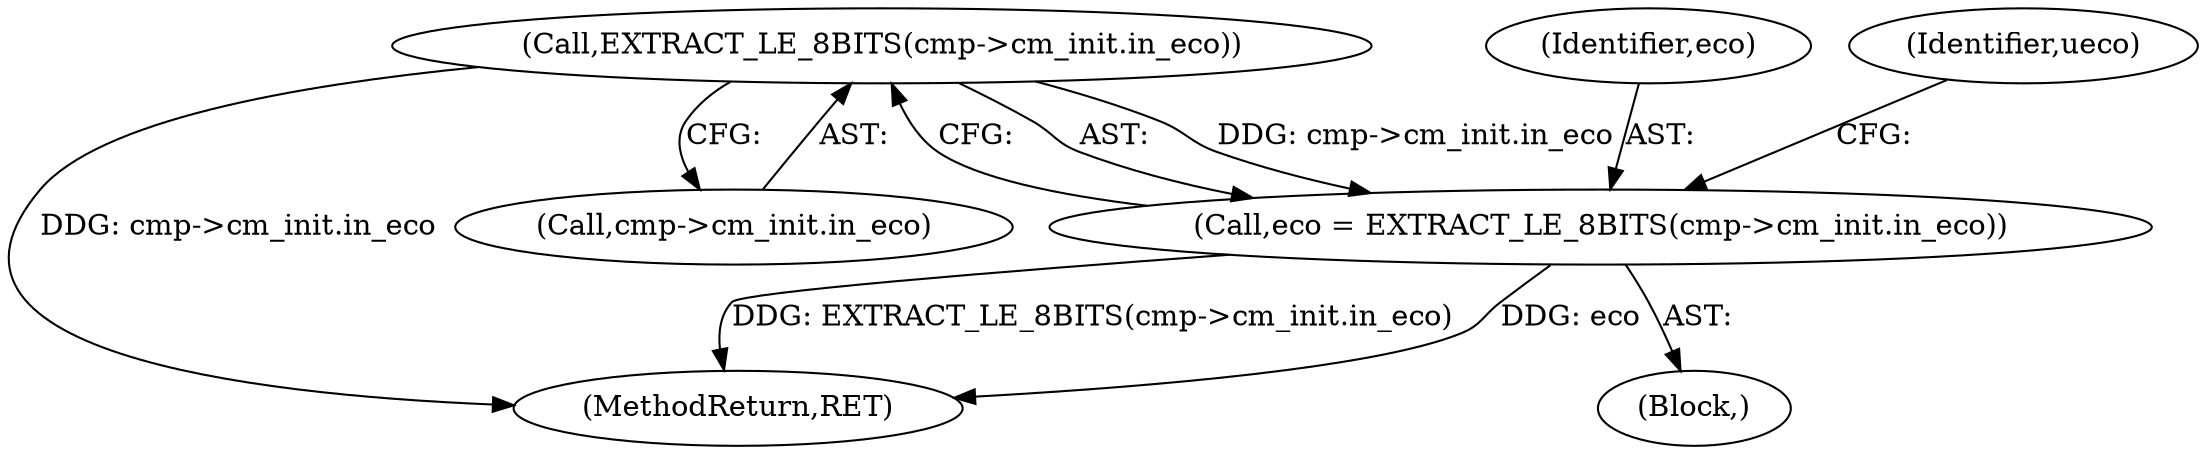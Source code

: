 digraph "0_tcpdump_c6e0531b5def26ecf912e8de6ade86cbdaed3751_0@pointer" {
"1000196" [label="(Call,EXTRACT_LE_8BITS(cmp->cm_init.in_eco))"];
"1000194" [label="(Call,eco = EXTRACT_LE_8BITS(cmp->cm_init.in_eco))"];
"1000722" [label="(MethodReturn,RET)"];
"1000195" [label="(Identifier,eco)"];
"1000203" [label="(Identifier,ueco)"];
"1000197" [label="(Call,cmp->cm_init.in_eco)"];
"1000196" [label="(Call,EXTRACT_LE_8BITS(cmp->cm_init.in_eco))"];
"1000146" [label="(Block,)"];
"1000194" [label="(Call,eco = EXTRACT_LE_8BITS(cmp->cm_init.in_eco))"];
"1000196" -> "1000194"  [label="AST: "];
"1000196" -> "1000197"  [label="CFG: "];
"1000197" -> "1000196"  [label="AST: "];
"1000194" -> "1000196"  [label="CFG: "];
"1000196" -> "1000722"  [label="DDG: cmp->cm_init.in_eco"];
"1000196" -> "1000194"  [label="DDG: cmp->cm_init.in_eco"];
"1000194" -> "1000146"  [label="AST: "];
"1000195" -> "1000194"  [label="AST: "];
"1000203" -> "1000194"  [label="CFG: "];
"1000194" -> "1000722"  [label="DDG: eco"];
"1000194" -> "1000722"  [label="DDG: EXTRACT_LE_8BITS(cmp->cm_init.in_eco)"];
}
